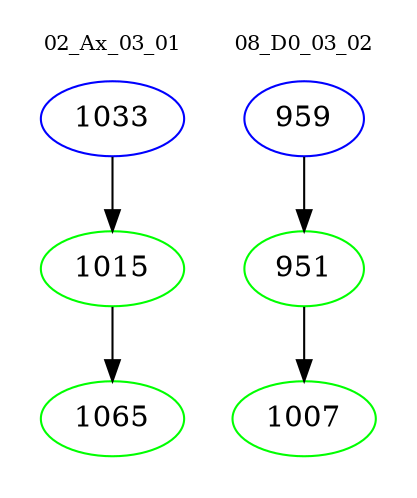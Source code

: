 digraph{
subgraph cluster_0 {
color = white
label = "02_Ax_03_01";
fontsize=10;
T0_1033 [label="1033", color="blue"]
T0_1033 -> T0_1015 [color="black"]
T0_1015 [label="1015", color="green"]
T0_1015 -> T0_1065 [color="black"]
T0_1065 [label="1065", color="green"]
}
subgraph cluster_1 {
color = white
label = "08_D0_03_02";
fontsize=10;
T1_959 [label="959", color="blue"]
T1_959 -> T1_951 [color="black"]
T1_951 [label="951", color="green"]
T1_951 -> T1_1007 [color="black"]
T1_1007 [label="1007", color="green"]
}
}
